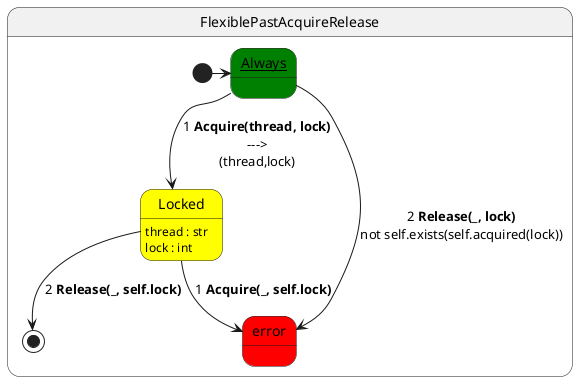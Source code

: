 @startuml
state FlexiblePastAcquireRelease{
  [*] -> __Always__
  state __Always__ #green
  state Locked #yellow : thread : str\nlock : int
  __Always__ --> Locked : 1 **Acquire(thread, lock)**\n--->\n(thread,lock)
  state error #red
  __Always__ --> error : 2 **Release(_, lock)**\nnot self.exists(self.acquired(lock))
  state error #red
  Locked --> error : 1 **Acquire(_, self.lock)**
  Locked --> [*] : 2 **Release(_, self.lock)**
}
@enduml